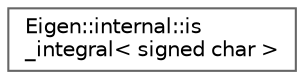 digraph "类继承关系图"
{
 // LATEX_PDF_SIZE
  bgcolor="transparent";
  edge [fontname=Helvetica,fontsize=10,labelfontname=Helvetica,labelfontsize=10];
  node [fontname=Helvetica,fontsize=10,shape=box,height=0.2,width=0.4];
  rankdir="LR";
  Node0 [id="Node000000",label="Eigen::internal::is\l_integral\< signed char \>",height=0.2,width=0.4,color="grey40", fillcolor="white", style="filled",URL="$struct_eigen_1_1internal_1_1is__integral_3_01signed_01char_01_4.html",tooltip=" "];
}
